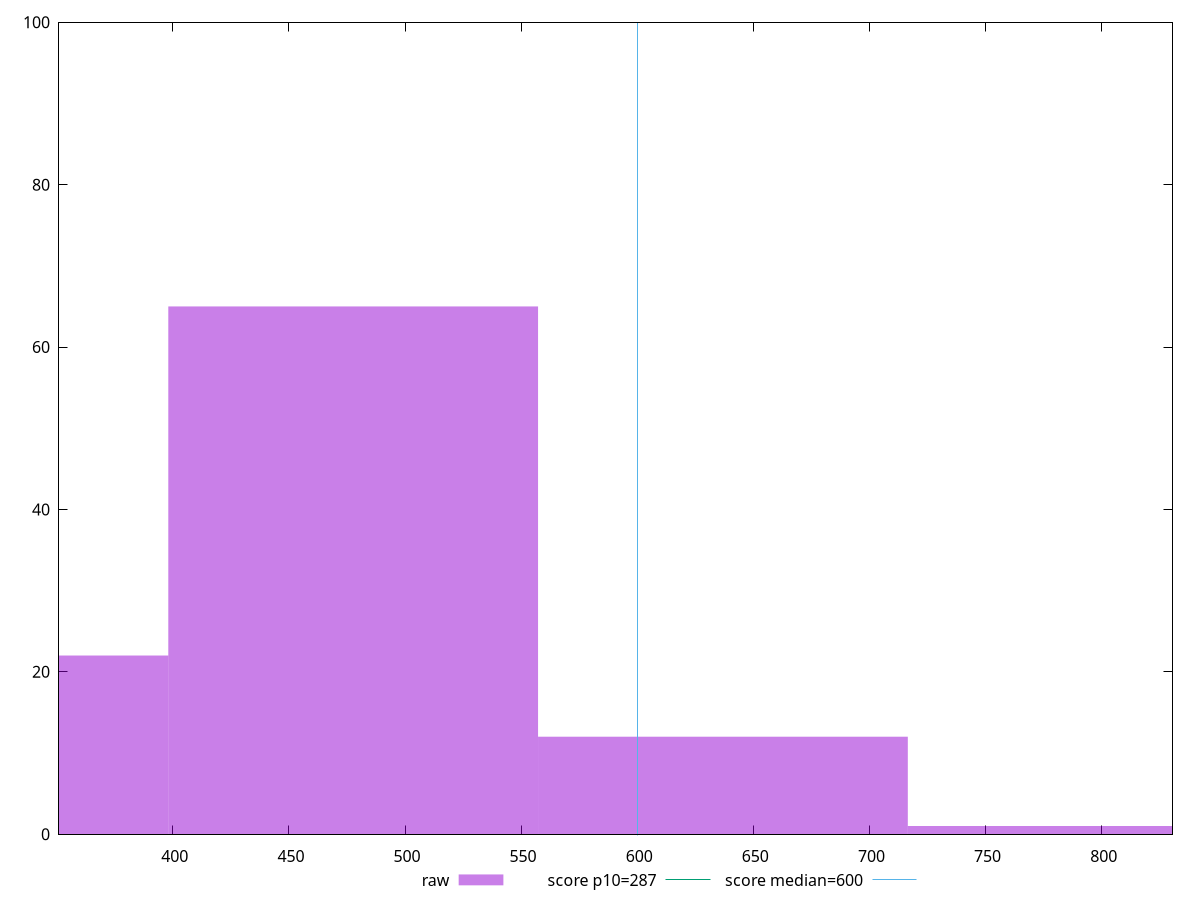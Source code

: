 reset

$raw <<EOF
636.9080445510197 12
477.68103341326474 65
318.45402227550983 22
796.1350556887746 1
EOF

set key outside below
set boxwidth 159.22701113775491
set xrange [351:830.5]
set yrange [0:100]
set trange [0:100]
set style fill transparent solid 0.5 noborder

set parametric
set terminal svg size 640, 490 enhanced background rgb 'white'
set output "report_00009_2021-02-08T22-37-41.559Z/total-blocking-time/samples/pages/raw/histogram.svg"

plot $raw title "raw" with boxes, \
     287,t title "score p10=287", \
     600,t title "score median=600"

reset
